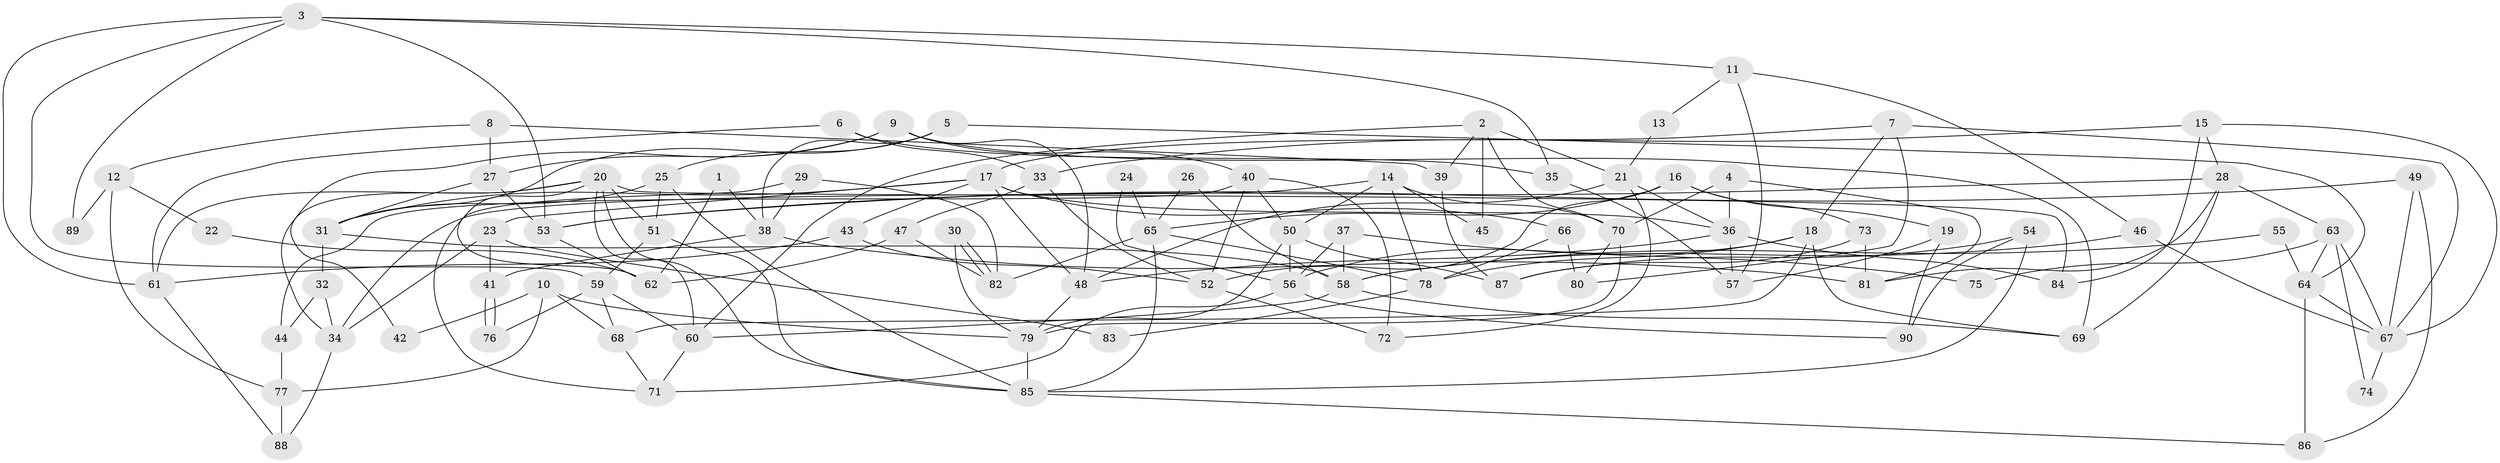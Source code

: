 // Generated by graph-tools (version 1.1) at 2025/26/03/09/25 03:26:12]
// undirected, 90 vertices, 180 edges
graph export_dot {
graph [start="1"]
  node [color=gray90,style=filled];
  1;
  2;
  3;
  4;
  5;
  6;
  7;
  8;
  9;
  10;
  11;
  12;
  13;
  14;
  15;
  16;
  17;
  18;
  19;
  20;
  21;
  22;
  23;
  24;
  25;
  26;
  27;
  28;
  29;
  30;
  31;
  32;
  33;
  34;
  35;
  36;
  37;
  38;
  39;
  40;
  41;
  42;
  43;
  44;
  45;
  46;
  47;
  48;
  49;
  50;
  51;
  52;
  53;
  54;
  55;
  56;
  57;
  58;
  59;
  60;
  61;
  62;
  63;
  64;
  65;
  66;
  67;
  68;
  69;
  70;
  71;
  72;
  73;
  74;
  75;
  76;
  77;
  78;
  79;
  80;
  81;
  82;
  83;
  84;
  85;
  86;
  87;
  88;
  89;
  90;
  1 -- 62;
  1 -- 38;
  2 -- 60;
  2 -- 70;
  2 -- 21;
  2 -- 39;
  2 -- 45;
  3 -- 59;
  3 -- 53;
  3 -- 11;
  3 -- 35;
  3 -- 61;
  3 -- 89;
  4 -- 36;
  4 -- 70;
  4 -- 81;
  5 -- 64;
  5 -- 38;
  5 -- 25;
  5 -- 31;
  6 -- 33;
  6 -- 35;
  6 -- 61;
  7 -- 67;
  7 -- 18;
  7 -- 17;
  7 -- 80;
  8 -- 39;
  8 -- 27;
  8 -- 12;
  9 -- 48;
  9 -- 40;
  9 -- 27;
  9 -- 42;
  9 -- 69;
  10 -- 77;
  10 -- 79;
  10 -- 42;
  10 -- 68;
  11 -- 46;
  11 -- 13;
  11 -- 57;
  12 -- 77;
  12 -- 22;
  12 -- 89;
  13 -- 21;
  14 -- 34;
  14 -- 70;
  14 -- 45;
  14 -- 50;
  14 -- 78;
  15 -- 84;
  15 -- 28;
  15 -- 33;
  15 -- 67;
  16 -- 52;
  16 -- 19;
  16 -- 65;
  16 -- 73;
  17 -- 31;
  17 -- 23;
  17 -- 36;
  17 -- 43;
  17 -- 48;
  17 -- 66;
  18 -- 78;
  18 -- 68;
  18 -- 56;
  18 -- 69;
  19 -- 57;
  19 -- 90;
  20 -- 85;
  20 -- 61;
  20 -- 34;
  20 -- 51;
  20 -- 60;
  20 -- 62;
  20 -- 84;
  21 -- 36;
  21 -- 48;
  21 -- 72;
  22 -- 62;
  23 -- 41;
  23 -- 34;
  23 -- 83;
  24 -- 56;
  24 -- 65;
  25 -- 31;
  25 -- 51;
  25 -- 85;
  26 -- 58;
  26 -- 65;
  27 -- 31;
  27 -- 53;
  28 -- 53;
  28 -- 69;
  28 -- 63;
  28 -- 81;
  29 -- 71;
  29 -- 82;
  29 -- 38;
  30 -- 82;
  30 -- 82;
  30 -- 79;
  31 -- 58;
  31 -- 32;
  32 -- 34;
  32 -- 44;
  33 -- 52;
  33 -- 47;
  34 -- 88;
  35 -- 57;
  36 -- 48;
  36 -- 57;
  36 -- 84;
  37 -- 58;
  37 -- 56;
  37 -- 75;
  38 -- 81;
  38 -- 41;
  39 -- 87;
  40 -- 72;
  40 -- 50;
  40 -- 44;
  40 -- 52;
  41 -- 76;
  41 -- 76;
  43 -- 61;
  43 -- 52;
  44 -- 77;
  46 -- 58;
  46 -- 67;
  47 -- 82;
  47 -- 62;
  48 -- 79;
  49 -- 53;
  49 -- 67;
  49 -- 86;
  50 -- 79;
  50 -- 56;
  50 -- 87;
  51 -- 59;
  51 -- 85;
  52 -- 72;
  53 -- 62;
  54 -- 87;
  54 -- 85;
  54 -- 90;
  55 -- 58;
  55 -- 64;
  56 -- 71;
  56 -- 90;
  58 -- 69;
  58 -- 60;
  59 -- 68;
  59 -- 60;
  59 -- 76;
  60 -- 71;
  61 -- 88;
  63 -- 64;
  63 -- 67;
  63 -- 74;
  63 -- 75;
  64 -- 67;
  64 -- 86;
  65 -- 85;
  65 -- 78;
  65 -- 82;
  66 -- 78;
  66 -- 80;
  67 -- 74;
  68 -- 71;
  70 -- 80;
  70 -- 79;
  73 -- 81;
  73 -- 87;
  77 -- 88;
  78 -- 83;
  79 -- 85;
  85 -- 86;
}
